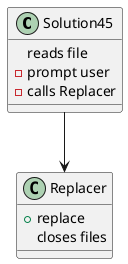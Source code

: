 @startuml
Class Solution45{
reads file
-prompt user
-calls Replacer
}

Class Replacer{
+replace
closes files
}

Solution45 --> Replacer
@enduml